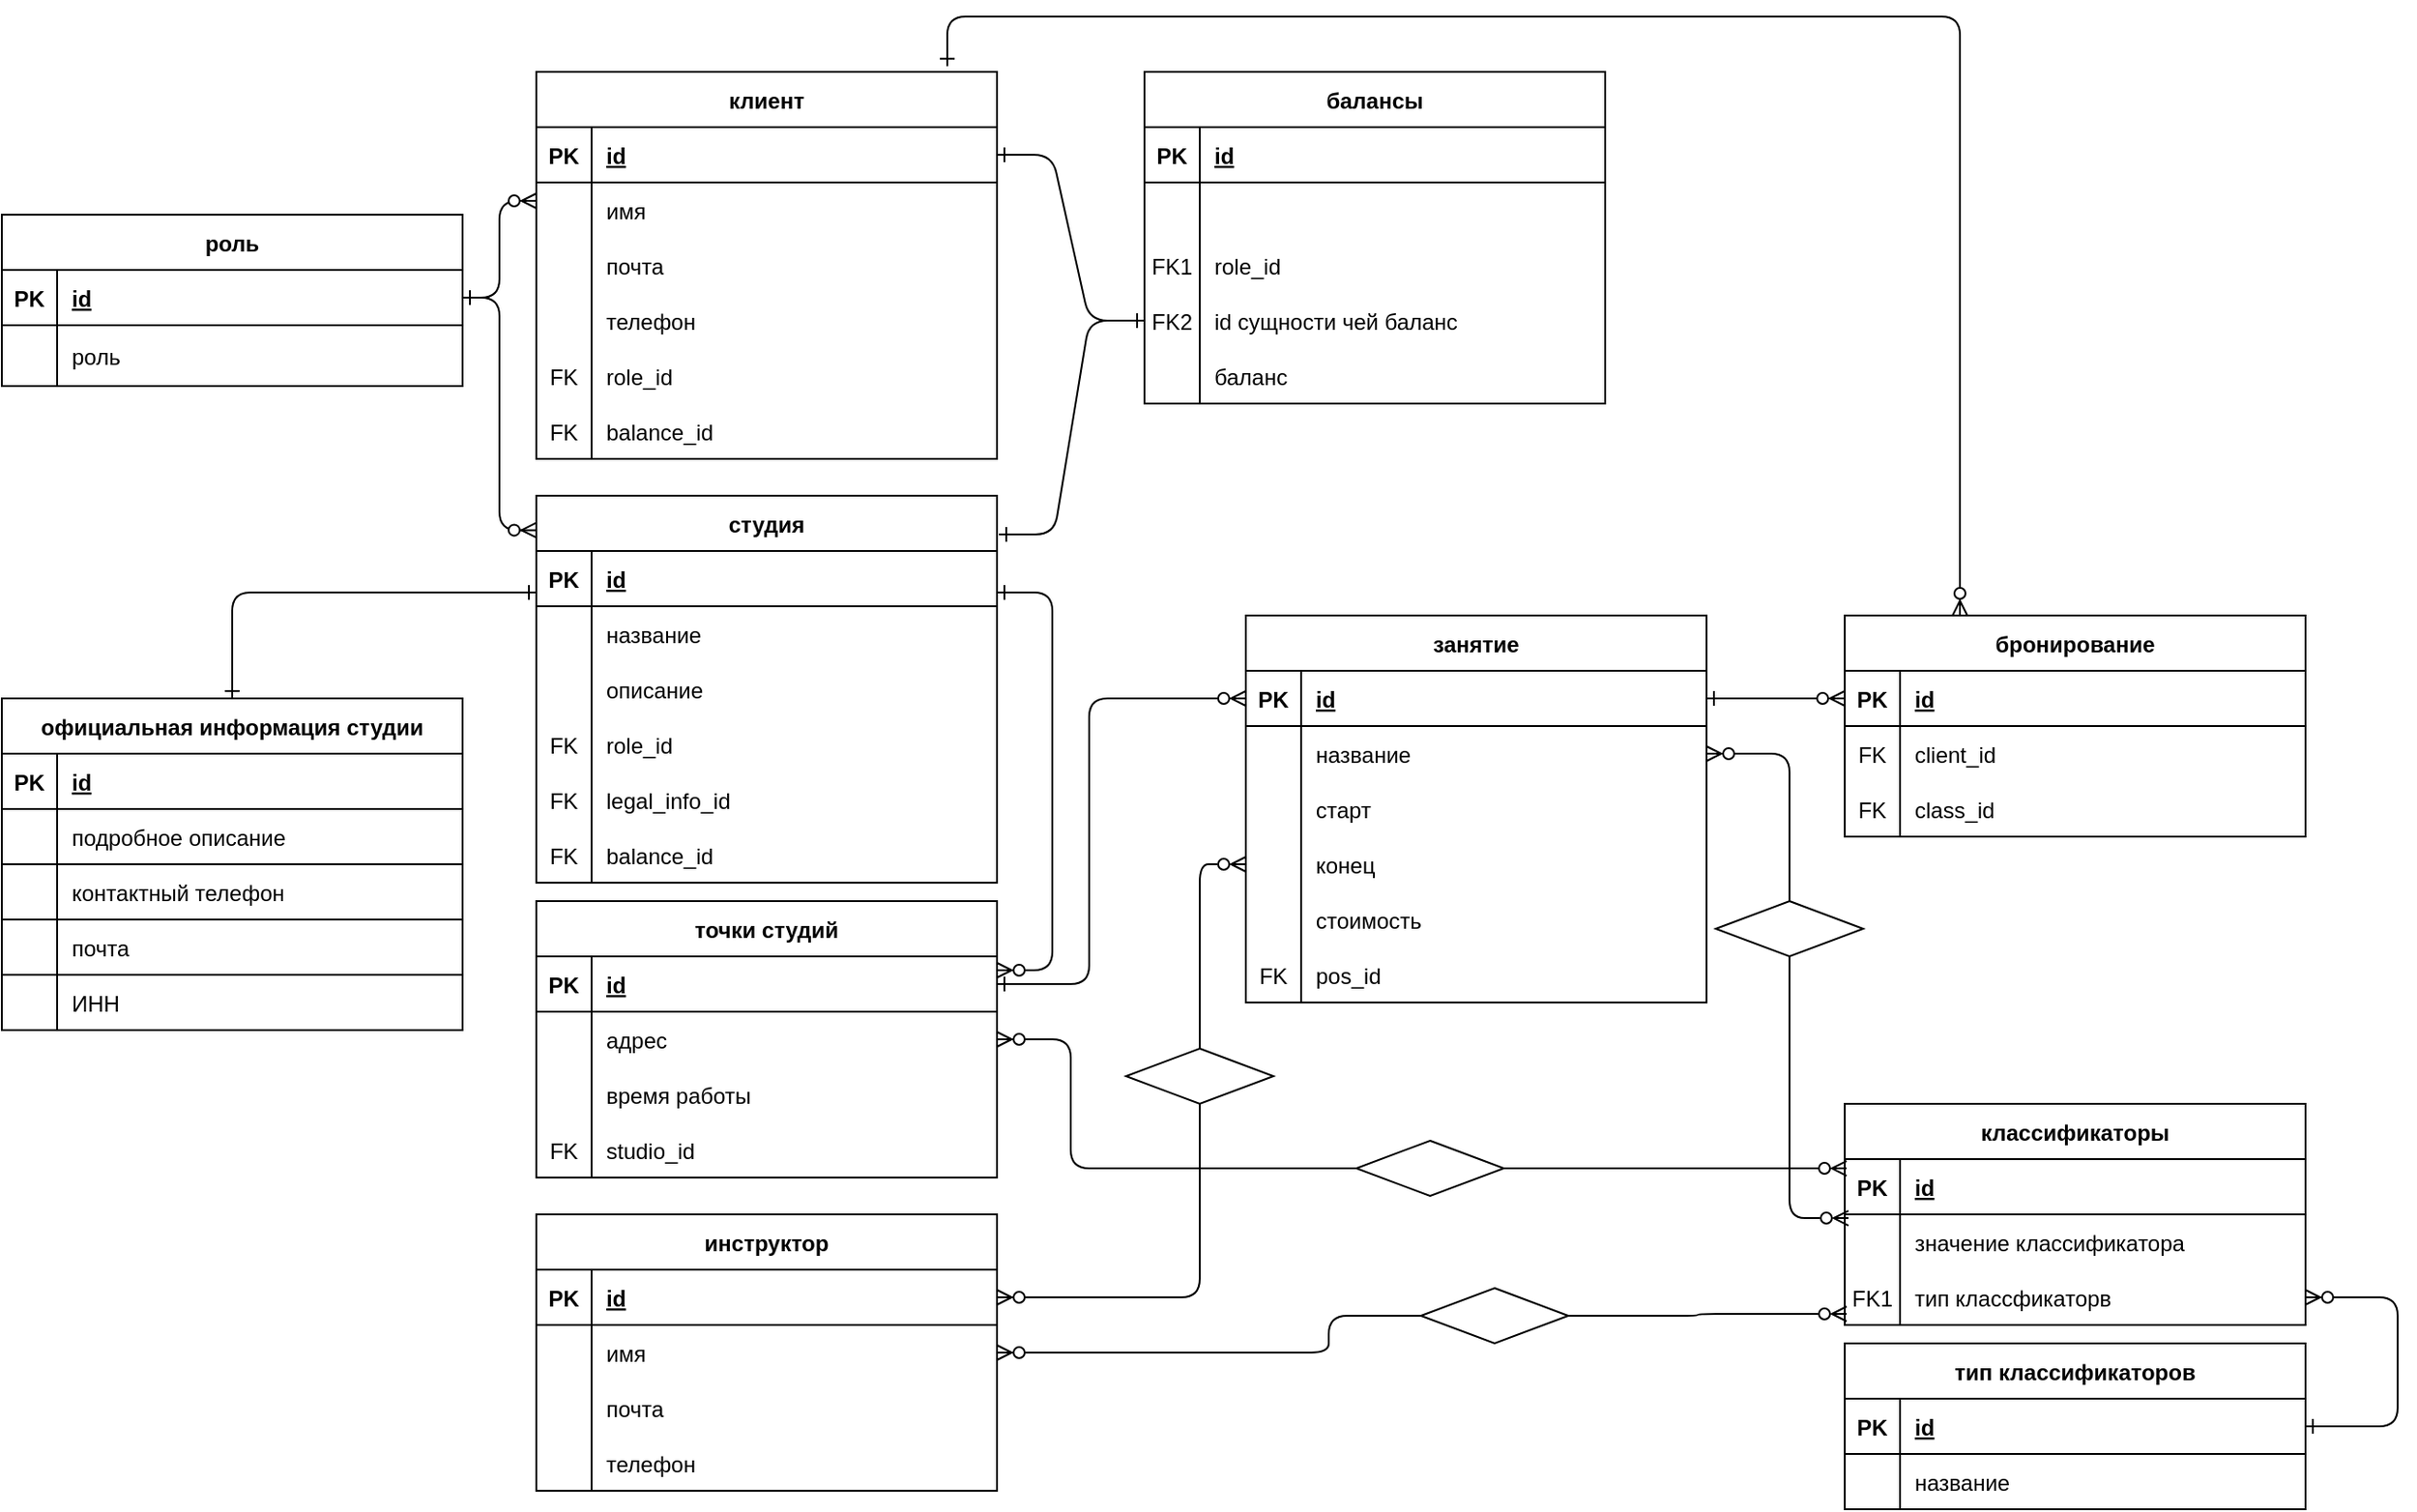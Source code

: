 <mxfile version="20.3.0" type="device"><diagram id="R2lEEEUBdFMjLlhIrx00" name="Page-1"><mxGraphModel dx="2512" dy="865" grid="1" gridSize="10" guides="1" tooltips="1" connect="1" arrows="1" fold="1" page="1" pageScale="1" pageWidth="850" pageHeight="1100" math="0" shadow="0" extFonts="Permanent Marker^https://fonts.googleapis.com/css?family=Permanent+Marker"><root><mxCell id="0"/><mxCell id="1" parent="0"/><mxCell id="C-vyLk0tnHw3VtMMgP7b-1" value="" style="edgeStyle=entityRelationEdgeStyle;endArrow=ERone;startArrow=ERone;endFill=0;startFill=0;entryX=0;entryY=0.5;entryDx=0;entryDy=0;" parent="1" source="C-vyLk0tnHw3VtMMgP7b-24" target="bas7QvL22PAE8kbhy8Pz-78" edge="1"><mxGeometry width="100" height="100" relative="1" as="geometry"><mxPoint x="340" y="720" as="sourcePoint"/><mxPoint x="440" y="620" as="targetPoint"/></mxGeometry></mxCell><mxCell id="C-vyLk0tnHw3VtMMgP7b-2" value="балансы" style="shape=table;startSize=30;container=1;collapsible=1;childLayout=tableLayout;fixedRows=1;rowLines=0;fontStyle=1;align=center;resizeLast=1;" parent="1" vertex="1"><mxGeometry x="400" y="70" width="250" height="180" as="geometry"/></mxCell><mxCell id="C-vyLk0tnHw3VtMMgP7b-3" value="" style="shape=partialRectangle;collapsible=0;dropTarget=0;pointerEvents=0;fillColor=none;points=[[0,0.5],[1,0.5]];portConstraint=eastwest;top=0;left=0;right=0;bottom=1;" parent="C-vyLk0tnHw3VtMMgP7b-2" vertex="1"><mxGeometry y="30" width="250" height="30" as="geometry"/></mxCell><mxCell id="C-vyLk0tnHw3VtMMgP7b-4" value="PK" style="shape=partialRectangle;overflow=hidden;connectable=0;fillColor=none;top=0;left=0;bottom=0;right=0;fontStyle=1;" parent="C-vyLk0tnHw3VtMMgP7b-3" vertex="1"><mxGeometry width="30" height="30" as="geometry"><mxRectangle width="30" height="30" as="alternateBounds"/></mxGeometry></mxCell><mxCell id="C-vyLk0tnHw3VtMMgP7b-5" value="id" style="shape=partialRectangle;overflow=hidden;connectable=0;fillColor=none;top=0;left=0;bottom=0;right=0;align=left;spacingLeft=6;fontStyle=5;" parent="C-vyLk0tnHw3VtMMgP7b-3" vertex="1"><mxGeometry x="30" width="220" height="30" as="geometry"><mxRectangle width="220" height="30" as="alternateBounds"/></mxGeometry></mxCell><mxCell id="C-vyLk0tnHw3VtMMgP7b-6" value="" style="shape=partialRectangle;collapsible=0;dropTarget=0;pointerEvents=0;fillColor=none;points=[[0,0.5],[1,0.5]];portConstraint=eastwest;top=0;left=0;right=0;bottom=0;" parent="C-vyLk0tnHw3VtMMgP7b-2" vertex="1"><mxGeometry y="60" width="250" height="30" as="geometry"/></mxCell><mxCell id="C-vyLk0tnHw3VtMMgP7b-7" value="" style="shape=partialRectangle;overflow=hidden;connectable=0;fillColor=none;top=0;left=0;bottom=0;right=0;" parent="C-vyLk0tnHw3VtMMgP7b-6" vertex="1"><mxGeometry width="30" height="30" as="geometry"><mxRectangle width="30" height="30" as="alternateBounds"/></mxGeometry></mxCell><mxCell id="C-vyLk0tnHw3VtMMgP7b-8" value="" style="shape=partialRectangle;overflow=hidden;connectable=0;fillColor=none;top=0;left=0;bottom=0;right=0;align=left;spacingLeft=6;" parent="C-vyLk0tnHw3VtMMgP7b-6" vertex="1"><mxGeometry x="30" width="220" height="30" as="geometry"><mxRectangle width="220" height="30" as="alternateBounds"/></mxGeometry></mxCell><mxCell id="sFjKpQEN-UUgOBZrWaLo-1" value="" style="shape=partialRectangle;collapsible=0;dropTarget=0;pointerEvents=0;fillColor=none;points=[[0,0.5],[1,0.5]];portConstraint=eastwest;top=0;left=0;right=0;bottom=0;" vertex="1" parent="C-vyLk0tnHw3VtMMgP7b-2"><mxGeometry y="90" width="250" height="30" as="geometry"/></mxCell><mxCell id="sFjKpQEN-UUgOBZrWaLo-2" value="FK1" style="shape=partialRectangle;overflow=hidden;connectable=0;fillColor=none;top=0;left=0;bottom=0;right=0;" vertex="1" parent="sFjKpQEN-UUgOBZrWaLo-1"><mxGeometry width="30" height="30" as="geometry"><mxRectangle width="30" height="30" as="alternateBounds"/></mxGeometry></mxCell><mxCell id="sFjKpQEN-UUgOBZrWaLo-3" value="role_id" style="shape=partialRectangle;overflow=hidden;connectable=0;fillColor=none;top=0;left=0;bottom=0;right=0;align=left;spacingLeft=6;" vertex="1" parent="sFjKpQEN-UUgOBZrWaLo-1"><mxGeometry x="30" width="220" height="30" as="geometry"><mxRectangle width="220" height="30" as="alternateBounds"/></mxGeometry></mxCell><mxCell id="bas7QvL22PAE8kbhy8Pz-78" value="" style="shape=partialRectangle;collapsible=0;dropTarget=0;pointerEvents=0;fillColor=none;points=[[0,0.5],[1,0.5]];portConstraint=eastwest;top=0;left=0;right=0;bottom=0;" parent="C-vyLk0tnHw3VtMMgP7b-2" vertex="1"><mxGeometry y="120" width="250" height="30" as="geometry"/></mxCell><mxCell id="bas7QvL22PAE8kbhy8Pz-79" value="FK2" style="shape=partialRectangle;overflow=hidden;connectable=0;fillColor=none;top=0;left=0;bottom=0;right=0;" parent="bas7QvL22PAE8kbhy8Pz-78" vertex="1"><mxGeometry width="30" height="30" as="geometry"><mxRectangle width="30" height="30" as="alternateBounds"/></mxGeometry></mxCell><mxCell id="bas7QvL22PAE8kbhy8Pz-80" value="id сущности чей баланс" style="shape=partialRectangle;overflow=hidden;connectable=0;fillColor=none;top=0;left=0;bottom=0;right=0;align=left;spacingLeft=6;" parent="bas7QvL22PAE8kbhy8Pz-78" vertex="1"><mxGeometry x="30" width="220" height="30" as="geometry"><mxRectangle width="220" height="30" as="alternateBounds"/></mxGeometry></mxCell><mxCell id="bas7QvL22PAE8kbhy8Pz-81" value="" style="shape=partialRectangle;collapsible=0;dropTarget=0;pointerEvents=0;fillColor=none;points=[[0,0.5],[1,0.5]];portConstraint=eastwest;top=0;left=0;right=0;bottom=0;" parent="C-vyLk0tnHw3VtMMgP7b-2" vertex="1"><mxGeometry y="150" width="250" height="30" as="geometry"/></mxCell><mxCell id="bas7QvL22PAE8kbhy8Pz-82" value="" style="shape=partialRectangle;overflow=hidden;connectable=0;fillColor=none;top=0;left=0;bottom=0;right=0;" parent="bas7QvL22PAE8kbhy8Pz-81" vertex="1"><mxGeometry width="30" height="30" as="geometry"><mxRectangle width="30" height="30" as="alternateBounds"/></mxGeometry></mxCell><mxCell id="bas7QvL22PAE8kbhy8Pz-83" value="баланс" style="shape=partialRectangle;overflow=hidden;connectable=0;fillColor=none;top=0;left=0;bottom=0;right=0;align=left;spacingLeft=6;" parent="bas7QvL22PAE8kbhy8Pz-81" vertex="1"><mxGeometry x="30" width="220" height="30" as="geometry"><mxRectangle width="220" height="30" as="alternateBounds"/></mxGeometry></mxCell><mxCell id="C-vyLk0tnHw3VtMMgP7b-23" value="клиент" style="shape=table;startSize=30;container=1;collapsible=1;childLayout=tableLayout;fixedRows=1;rowLines=0;fontStyle=1;align=center;resizeLast=1;" parent="1" vertex="1"><mxGeometry x="70" y="70" width="250" height="210" as="geometry"/></mxCell><mxCell id="C-vyLk0tnHw3VtMMgP7b-24" value="" style="shape=partialRectangle;collapsible=0;dropTarget=0;pointerEvents=0;fillColor=none;points=[[0,0.5],[1,0.5]];portConstraint=eastwest;top=0;left=0;right=0;bottom=1;" parent="C-vyLk0tnHw3VtMMgP7b-23" vertex="1"><mxGeometry y="30" width="250" height="30" as="geometry"/></mxCell><mxCell id="C-vyLk0tnHw3VtMMgP7b-25" value="PK" style="shape=partialRectangle;overflow=hidden;connectable=0;fillColor=none;top=0;left=0;bottom=0;right=0;fontStyle=1;" parent="C-vyLk0tnHw3VtMMgP7b-24" vertex="1"><mxGeometry width="30" height="30" as="geometry"><mxRectangle width="30" height="30" as="alternateBounds"/></mxGeometry></mxCell><mxCell id="C-vyLk0tnHw3VtMMgP7b-26" value="id" style="shape=partialRectangle;overflow=hidden;connectable=0;fillColor=none;top=0;left=0;bottom=0;right=0;align=left;spacingLeft=6;fontStyle=5;" parent="C-vyLk0tnHw3VtMMgP7b-24" vertex="1"><mxGeometry x="30" width="220" height="30" as="geometry"><mxRectangle width="220" height="30" as="alternateBounds"/></mxGeometry></mxCell><mxCell id="bas7QvL22PAE8kbhy8Pz-115" value="" style="shape=partialRectangle;collapsible=0;dropTarget=0;pointerEvents=0;fillColor=none;points=[[0,0.5],[1,0.5]];portConstraint=eastwest;top=0;left=0;right=0;bottom=0;" parent="C-vyLk0tnHw3VtMMgP7b-23" vertex="1"><mxGeometry y="60" width="250" height="30" as="geometry"/></mxCell><mxCell id="bas7QvL22PAE8kbhy8Pz-116" value="" style="shape=partialRectangle;overflow=hidden;connectable=0;fillColor=none;top=0;left=0;bottom=0;right=0;fontStyle=0;" parent="bas7QvL22PAE8kbhy8Pz-115" vertex="1"><mxGeometry width="30" height="30" as="geometry"><mxRectangle width="30" height="30" as="alternateBounds"/></mxGeometry></mxCell><mxCell id="bas7QvL22PAE8kbhy8Pz-117" value="имя" style="shape=partialRectangle;overflow=hidden;connectable=0;fillColor=none;top=0;left=0;bottom=0;right=0;align=left;spacingLeft=6;fontStyle=0;" parent="bas7QvL22PAE8kbhy8Pz-115" vertex="1"><mxGeometry x="30" width="220" height="30" as="geometry"><mxRectangle width="220" height="30" as="alternateBounds"/></mxGeometry></mxCell><mxCell id="U4oRGhQ7gzdi7E0ZhxiH-25" value="" style="shape=partialRectangle;collapsible=0;dropTarget=0;pointerEvents=0;fillColor=none;points=[[0,0.5],[1,0.5]];portConstraint=eastwest;top=0;left=0;right=0;bottom=0;" parent="C-vyLk0tnHw3VtMMgP7b-23" vertex="1"><mxGeometry y="90" width="250" height="30" as="geometry"/></mxCell><mxCell id="U4oRGhQ7gzdi7E0ZhxiH-26" value="" style="shape=partialRectangle;overflow=hidden;connectable=0;fillColor=none;top=0;left=0;bottom=0;right=0;fontStyle=0;" parent="U4oRGhQ7gzdi7E0ZhxiH-25" vertex="1"><mxGeometry width="30" height="30" as="geometry"><mxRectangle width="30" height="30" as="alternateBounds"/></mxGeometry></mxCell><mxCell id="U4oRGhQ7gzdi7E0ZhxiH-27" value="почта" style="shape=partialRectangle;overflow=hidden;connectable=0;fillColor=none;top=0;left=0;bottom=0;right=0;align=left;spacingLeft=6;fontStyle=0;" parent="U4oRGhQ7gzdi7E0ZhxiH-25" vertex="1"><mxGeometry x="30" width="220" height="30" as="geometry"><mxRectangle width="220" height="30" as="alternateBounds"/></mxGeometry></mxCell><mxCell id="U4oRGhQ7gzdi7E0ZhxiH-28" value="" style="shape=partialRectangle;collapsible=0;dropTarget=0;pointerEvents=0;fillColor=none;points=[[0,0.5],[1,0.5]];portConstraint=eastwest;top=0;left=0;right=0;bottom=0;" parent="C-vyLk0tnHw3VtMMgP7b-23" vertex="1"><mxGeometry y="120" width="250" height="30" as="geometry"/></mxCell><mxCell id="U4oRGhQ7gzdi7E0ZhxiH-29" value="" style="shape=partialRectangle;overflow=hidden;connectable=0;fillColor=none;top=0;left=0;bottom=0;right=0;fontStyle=0;" parent="U4oRGhQ7gzdi7E0ZhxiH-28" vertex="1"><mxGeometry width="30" height="30" as="geometry"><mxRectangle width="30" height="30" as="alternateBounds"/></mxGeometry></mxCell><mxCell id="U4oRGhQ7gzdi7E0ZhxiH-30" value="телефон" style="shape=partialRectangle;overflow=hidden;connectable=0;fillColor=none;top=0;left=0;bottom=0;right=0;align=left;spacingLeft=6;fontStyle=0;" parent="U4oRGhQ7gzdi7E0ZhxiH-28" vertex="1"><mxGeometry x="30" width="220" height="30" as="geometry"><mxRectangle width="220" height="30" as="alternateBounds"/></mxGeometry></mxCell><mxCell id="U4oRGhQ7gzdi7E0ZhxiH-31" value="" style="shape=partialRectangle;collapsible=0;dropTarget=0;pointerEvents=0;fillColor=none;points=[[0,0.5],[1,0.5]];portConstraint=eastwest;top=0;left=0;right=0;bottom=0;" parent="C-vyLk0tnHw3VtMMgP7b-23" vertex="1"><mxGeometry y="150" width="250" height="30" as="geometry"/></mxCell><mxCell id="U4oRGhQ7gzdi7E0ZhxiH-32" value="FK" style="shape=partialRectangle;overflow=hidden;connectable=0;fillColor=none;top=0;left=0;bottom=0;right=0;fontStyle=0;" parent="U4oRGhQ7gzdi7E0ZhxiH-31" vertex="1"><mxGeometry width="30" height="30" as="geometry"><mxRectangle width="30" height="30" as="alternateBounds"/></mxGeometry></mxCell><mxCell id="U4oRGhQ7gzdi7E0ZhxiH-33" value="role_id" style="shape=partialRectangle;overflow=hidden;connectable=0;fillColor=none;top=0;left=0;bottom=0;right=0;align=left;spacingLeft=6;fontStyle=0;" parent="U4oRGhQ7gzdi7E0ZhxiH-31" vertex="1"><mxGeometry x="30" width="220" height="30" as="geometry"><mxRectangle width="220" height="30" as="alternateBounds"/></mxGeometry></mxCell><mxCell id="U4oRGhQ7gzdi7E0ZhxiH-34" value="" style="shape=partialRectangle;collapsible=0;dropTarget=0;pointerEvents=0;fillColor=none;points=[[0,0.5],[1,0.5]];portConstraint=eastwest;top=0;left=0;right=0;bottom=0;" parent="C-vyLk0tnHw3VtMMgP7b-23" vertex="1"><mxGeometry y="180" width="250" height="30" as="geometry"/></mxCell><mxCell id="U4oRGhQ7gzdi7E0ZhxiH-35" value="FK" style="shape=partialRectangle;overflow=hidden;connectable=0;fillColor=none;top=0;left=0;bottom=0;right=0;fontStyle=0;" parent="U4oRGhQ7gzdi7E0ZhxiH-34" vertex="1"><mxGeometry width="30" height="30" as="geometry"><mxRectangle width="30" height="30" as="alternateBounds"/></mxGeometry></mxCell><mxCell id="U4oRGhQ7gzdi7E0ZhxiH-36" value="balance_id" style="shape=partialRectangle;overflow=hidden;connectable=0;fillColor=none;top=0;left=0;bottom=0;right=0;align=left;spacingLeft=6;fontStyle=0;" parent="U4oRGhQ7gzdi7E0ZhxiH-34" vertex="1"><mxGeometry x="30" width="220" height="30" as="geometry"><mxRectangle width="220" height="30" as="alternateBounds"/></mxGeometry></mxCell><mxCell id="bas7QvL22PAE8kbhy8Pz-91" value="студия" style="shape=table;startSize=30;container=1;collapsible=1;childLayout=tableLayout;fixedRows=1;rowLines=0;fontStyle=1;align=center;resizeLast=1;" parent="1" vertex="1"><mxGeometry x="70" y="300" width="250" height="210" as="geometry"/></mxCell><mxCell id="bas7QvL22PAE8kbhy8Pz-92" value="" style="shape=partialRectangle;collapsible=0;dropTarget=0;pointerEvents=0;fillColor=none;points=[[0,0.5],[1,0.5]];portConstraint=eastwest;top=0;left=0;right=0;bottom=1;" parent="bas7QvL22PAE8kbhy8Pz-91" vertex="1"><mxGeometry y="30" width="250" height="30" as="geometry"/></mxCell><mxCell id="bas7QvL22PAE8kbhy8Pz-93" value="PK" style="shape=partialRectangle;overflow=hidden;connectable=0;fillColor=none;top=0;left=0;bottom=0;right=0;fontStyle=1;" parent="bas7QvL22PAE8kbhy8Pz-92" vertex="1"><mxGeometry width="30" height="30" as="geometry"><mxRectangle width="30" height="30" as="alternateBounds"/></mxGeometry></mxCell><mxCell id="bas7QvL22PAE8kbhy8Pz-94" value="id" style="shape=partialRectangle;overflow=hidden;connectable=0;fillColor=none;top=0;left=0;bottom=0;right=0;align=left;spacingLeft=6;fontStyle=5;" parent="bas7QvL22PAE8kbhy8Pz-92" vertex="1"><mxGeometry x="30" width="220" height="30" as="geometry"><mxRectangle width="220" height="30" as="alternateBounds"/></mxGeometry></mxCell><mxCell id="U4oRGhQ7gzdi7E0ZhxiH-44" value="" style="shape=partialRectangle;collapsible=0;dropTarget=0;pointerEvents=0;fillColor=none;points=[[0,0.5],[1,0.5]];portConstraint=eastwest;top=0;left=0;right=0;bottom=0;fontStyle=5" parent="bas7QvL22PAE8kbhy8Pz-91" vertex="1"><mxGeometry y="60" width="250" height="30" as="geometry"/></mxCell><mxCell id="U4oRGhQ7gzdi7E0ZhxiH-45" value="" style="shape=partialRectangle;overflow=hidden;connectable=0;fillColor=none;top=0;left=0;bottom=0;right=0;fontStyle=1;" parent="U4oRGhQ7gzdi7E0ZhxiH-44" vertex="1"><mxGeometry width="30" height="30" as="geometry"><mxRectangle width="30" height="30" as="alternateBounds"/></mxGeometry></mxCell><mxCell id="U4oRGhQ7gzdi7E0ZhxiH-46" value="название" style="shape=partialRectangle;overflow=hidden;connectable=0;fillColor=none;top=0;left=0;bottom=0;right=0;align=left;spacingLeft=6;fontStyle=0;" parent="U4oRGhQ7gzdi7E0ZhxiH-44" vertex="1"><mxGeometry x="30" width="220" height="30" as="geometry"><mxRectangle width="220" height="30" as="alternateBounds"/></mxGeometry></mxCell><mxCell id="U4oRGhQ7gzdi7E0ZhxiH-105" value="" style="shape=partialRectangle;collapsible=0;dropTarget=0;pointerEvents=0;fillColor=none;points=[[0,0.5],[1,0.5]];portConstraint=eastwest;top=0;left=0;right=0;bottom=0;fontStyle=5" parent="bas7QvL22PAE8kbhy8Pz-91" vertex="1"><mxGeometry y="90" width="250" height="30" as="geometry"/></mxCell><mxCell id="U4oRGhQ7gzdi7E0ZhxiH-106" value="" style="shape=partialRectangle;overflow=hidden;connectable=0;fillColor=none;top=0;left=0;bottom=0;right=0;fontStyle=1;" parent="U4oRGhQ7gzdi7E0ZhxiH-105" vertex="1"><mxGeometry width="30" height="30" as="geometry"><mxRectangle width="30" height="30" as="alternateBounds"/></mxGeometry></mxCell><mxCell id="U4oRGhQ7gzdi7E0ZhxiH-107" value="описание" style="shape=partialRectangle;overflow=hidden;connectable=0;fillColor=none;top=0;left=0;bottom=0;right=0;align=left;spacingLeft=6;fontStyle=0;" parent="U4oRGhQ7gzdi7E0ZhxiH-105" vertex="1"><mxGeometry x="30" width="220" height="30" as="geometry"><mxRectangle width="220" height="30" as="alternateBounds"/></mxGeometry></mxCell><mxCell id="U4oRGhQ7gzdi7E0ZhxiH-47" value="" style="shape=partialRectangle;collapsible=0;dropTarget=0;pointerEvents=0;fillColor=none;points=[[0,0.5],[1,0.5]];portConstraint=eastwest;top=0;left=0;right=0;bottom=0;fontStyle=5" parent="bas7QvL22PAE8kbhy8Pz-91" vertex="1"><mxGeometry y="120" width="250" height="30" as="geometry"/></mxCell><mxCell id="U4oRGhQ7gzdi7E0ZhxiH-48" value="FK" style="shape=partialRectangle;overflow=hidden;connectable=0;fillColor=none;top=0;left=0;bottom=0;right=0;fontStyle=0;" parent="U4oRGhQ7gzdi7E0ZhxiH-47" vertex="1"><mxGeometry width="30" height="30" as="geometry"><mxRectangle width="30" height="30" as="alternateBounds"/></mxGeometry></mxCell><mxCell id="U4oRGhQ7gzdi7E0ZhxiH-49" value="role_id" style="shape=partialRectangle;overflow=hidden;connectable=0;fillColor=none;top=0;left=0;bottom=0;right=0;align=left;spacingLeft=6;fontStyle=0;" parent="U4oRGhQ7gzdi7E0ZhxiH-47" vertex="1"><mxGeometry x="30" width="220" height="30" as="geometry"><mxRectangle width="220" height="30" as="alternateBounds"/></mxGeometry></mxCell><mxCell id="U4oRGhQ7gzdi7E0ZhxiH-50" value="" style="shape=partialRectangle;collapsible=0;dropTarget=0;pointerEvents=0;fillColor=none;points=[[0,0.5],[1,0.5]];portConstraint=eastwest;top=0;left=0;right=0;bottom=0;fontStyle=5" parent="bas7QvL22PAE8kbhy8Pz-91" vertex="1"><mxGeometry y="150" width="250" height="30" as="geometry"/></mxCell><mxCell id="U4oRGhQ7gzdi7E0ZhxiH-51" value="FK" style="shape=partialRectangle;overflow=hidden;connectable=0;fillColor=none;top=0;left=0;bottom=0;right=0;fontStyle=0;" parent="U4oRGhQ7gzdi7E0ZhxiH-50" vertex="1"><mxGeometry width="30" height="30" as="geometry"><mxRectangle width="30" height="30" as="alternateBounds"/></mxGeometry></mxCell><mxCell id="U4oRGhQ7gzdi7E0ZhxiH-52" value="legal_info_id" style="shape=partialRectangle;overflow=hidden;connectable=0;fillColor=none;top=0;left=0;bottom=0;right=0;align=left;spacingLeft=6;fontStyle=0;" parent="U4oRGhQ7gzdi7E0ZhxiH-50" vertex="1"><mxGeometry x="30" width="220" height="30" as="geometry"><mxRectangle width="220" height="30" as="alternateBounds"/></mxGeometry></mxCell><mxCell id="U4oRGhQ7gzdi7E0ZhxiH-53" value="" style="shape=partialRectangle;collapsible=0;dropTarget=0;pointerEvents=0;fillColor=none;points=[[0,0.5],[1,0.5]];portConstraint=eastwest;top=0;left=0;right=0;bottom=0;fontStyle=5" parent="bas7QvL22PAE8kbhy8Pz-91" vertex="1"><mxGeometry y="180" width="250" height="30" as="geometry"/></mxCell><mxCell id="U4oRGhQ7gzdi7E0ZhxiH-54" value="FK" style="shape=partialRectangle;overflow=hidden;connectable=0;fillColor=none;top=0;left=0;bottom=0;right=0;fontStyle=0;" parent="U4oRGhQ7gzdi7E0ZhxiH-53" vertex="1"><mxGeometry width="30" height="30" as="geometry"><mxRectangle width="30" height="30" as="alternateBounds"/></mxGeometry></mxCell><mxCell id="U4oRGhQ7gzdi7E0ZhxiH-55" value="balance_id" style="shape=partialRectangle;overflow=hidden;connectable=0;fillColor=none;top=0;left=0;bottom=0;right=0;align=left;spacingLeft=6;fontStyle=0;" parent="U4oRGhQ7gzdi7E0ZhxiH-53" vertex="1"><mxGeometry x="30" width="220" height="30" as="geometry"><mxRectangle width="220" height="30" as="alternateBounds"/></mxGeometry></mxCell><mxCell id="bas7QvL22PAE8kbhy8Pz-96" value="" style="edgeStyle=entityRelationEdgeStyle;endArrow=ERone;startArrow=ERone;endFill=0;startFill=0;exitX=1.004;exitY=0.1;exitDx=0;exitDy=0;entryX=0;entryY=0.5;entryDx=0;entryDy=0;exitPerimeter=0;" parent="1" source="bas7QvL22PAE8kbhy8Pz-91" target="bas7QvL22PAE8kbhy8Pz-78" edge="1"><mxGeometry width="100" height="100" relative="1" as="geometry"><mxPoint x="330" y="125" as="sourcePoint"/><mxPoint x="410" y="155" as="targetPoint"/></mxGeometry></mxCell><mxCell id="bas7QvL22PAE8kbhy8Pz-97" value="официальная информация студии" style="shape=table;startSize=30;container=1;collapsible=1;childLayout=tableLayout;fixedRows=1;rowLines=0;fontStyle=1;align=center;resizeLast=1;" parent="1" vertex="1"><mxGeometry x="-220" y="410" width="250" height="180" as="geometry"/></mxCell><mxCell id="bas7QvL22PAE8kbhy8Pz-98" value="" style="shape=partialRectangle;collapsible=0;dropTarget=0;pointerEvents=0;fillColor=none;points=[[0,0.5],[1,0.5]];portConstraint=eastwest;top=0;left=0;right=0;bottom=1;" parent="bas7QvL22PAE8kbhy8Pz-97" vertex="1"><mxGeometry y="30" width="250" height="30" as="geometry"/></mxCell><mxCell id="bas7QvL22PAE8kbhy8Pz-99" value="PK" style="shape=partialRectangle;overflow=hidden;connectable=0;fillColor=none;top=0;left=0;bottom=0;right=0;fontStyle=1;" parent="bas7QvL22PAE8kbhy8Pz-98" vertex="1"><mxGeometry width="30" height="30" as="geometry"><mxRectangle width="30" height="30" as="alternateBounds"/></mxGeometry></mxCell><mxCell id="bas7QvL22PAE8kbhy8Pz-100" value="id" style="shape=partialRectangle;overflow=hidden;connectable=0;fillColor=none;top=0;left=0;bottom=0;right=0;align=left;spacingLeft=6;fontStyle=5;" parent="bas7QvL22PAE8kbhy8Pz-98" vertex="1"><mxGeometry x="30" width="220" height="30" as="geometry"><mxRectangle width="220" height="30" as="alternateBounds"/></mxGeometry></mxCell><mxCell id="U4oRGhQ7gzdi7E0ZhxiH-56" value="" style="shape=partialRectangle;collapsible=0;dropTarget=0;pointerEvents=0;fillColor=none;points=[[0,0.5],[1,0.5]];portConstraint=eastwest;top=0;left=0;right=0;bottom=1;" parent="bas7QvL22PAE8kbhy8Pz-97" vertex="1"><mxGeometry y="60" width="250" height="30" as="geometry"/></mxCell><mxCell id="U4oRGhQ7gzdi7E0ZhxiH-57" value="" style="shape=partialRectangle;overflow=hidden;connectable=0;fillColor=none;top=0;left=0;bottom=0;right=0;fontStyle=0;" parent="U4oRGhQ7gzdi7E0ZhxiH-56" vertex="1"><mxGeometry width="30" height="30" as="geometry"><mxRectangle width="30" height="30" as="alternateBounds"/></mxGeometry></mxCell><mxCell id="U4oRGhQ7gzdi7E0ZhxiH-58" value="подробное описание" style="shape=partialRectangle;overflow=hidden;connectable=0;fillColor=none;top=0;left=0;bottom=0;right=0;align=left;spacingLeft=6;fontStyle=0;" parent="U4oRGhQ7gzdi7E0ZhxiH-56" vertex="1"><mxGeometry x="30" width="220" height="30" as="geometry"><mxRectangle width="220" height="30" as="alternateBounds"/></mxGeometry></mxCell><mxCell id="U4oRGhQ7gzdi7E0ZhxiH-59" value="" style="shape=partialRectangle;collapsible=0;dropTarget=0;pointerEvents=0;fillColor=none;points=[[0,0.5],[1,0.5]];portConstraint=eastwest;top=0;left=0;right=0;bottom=1;" parent="bas7QvL22PAE8kbhy8Pz-97" vertex="1"><mxGeometry y="90" width="250" height="30" as="geometry"/></mxCell><mxCell id="U4oRGhQ7gzdi7E0ZhxiH-60" value="" style="shape=partialRectangle;overflow=hidden;connectable=0;fillColor=none;top=0;left=0;bottom=0;right=0;fontStyle=0;" parent="U4oRGhQ7gzdi7E0ZhxiH-59" vertex="1"><mxGeometry width="30" height="30" as="geometry"><mxRectangle width="30" height="30" as="alternateBounds"/></mxGeometry></mxCell><mxCell id="U4oRGhQ7gzdi7E0ZhxiH-61" value="контактный телефон" style="shape=partialRectangle;overflow=hidden;connectable=0;fillColor=none;top=0;left=0;bottom=0;right=0;align=left;spacingLeft=6;fontStyle=0;" parent="U4oRGhQ7gzdi7E0ZhxiH-59" vertex="1"><mxGeometry x="30" width="220" height="30" as="geometry"><mxRectangle width="220" height="30" as="alternateBounds"/></mxGeometry></mxCell><mxCell id="U4oRGhQ7gzdi7E0ZhxiH-102" value="" style="shape=partialRectangle;collapsible=0;dropTarget=0;pointerEvents=0;fillColor=none;points=[[0,0.5],[1,0.5]];portConstraint=eastwest;top=0;left=0;right=0;bottom=1;" parent="bas7QvL22PAE8kbhy8Pz-97" vertex="1"><mxGeometry y="120" width="250" height="30" as="geometry"/></mxCell><mxCell id="U4oRGhQ7gzdi7E0ZhxiH-103" value="" style="shape=partialRectangle;overflow=hidden;connectable=0;fillColor=none;top=0;left=0;bottom=0;right=0;fontStyle=0;" parent="U4oRGhQ7gzdi7E0ZhxiH-102" vertex="1"><mxGeometry width="30" height="30" as="geometry"><mxRectangle width="30" height="30" as="alternateBounds"/></mxGeometry></mxCell><mxCell id="U4oRGhQ7gzdi7E0ZhxiH-104" value="почта" style="shape=partialRectangle;overflow=hidden;connectable=0;fillColor=none;top=0;left=0;bottom=0;right=0;align=left;spacingLeft=6;fontStyle=0;" parent="U4oRGhQ7gzdi7E0ZhxiH-102" vertex="1"><mxGeometry x="30" width="220" height="30" as="geometry"><mxRectangle width="220" height="30" as="alternateBounds"/></mxGeometry></mxCell><mxCell id="U4oRGhQ7gzdi7E0ZhxiH-108" value="" style="shape=partialRectangle;collapsible=0;dropTarget=0;pointerEvents=0;fillColor=none;points=[[0,0.5],[1,0.5]];portConstraint=eastwest;top=0;left=0;right=0;bottom=1;" parent="bas7QvL22PAE8kbhy8Pz-97" vertex="1"><mxGeometry y="150" width="250" height="30" as="geometry"/></mxCell><mxCell id="U4oRGhQ7gzdi7E0ZhxiH-109" value="" style="shape=partialRectangle;overflow=hidden;connectable=0;fillColor=none;top=0;left=0;bottom=0;right=0;fontStyle=0;" parent="U4oRGhQ7gzdi7E0ZhxiH-108" vertex="1"><mxGeometry width="30" height="30" as="geometry"><mxRectangle width="30" height="30" as="alternateBounds"/></mxGeometry></mxCell><mxCell id="U4oRGhQ7gzdi7E0ZhxiH-110" value="ИНН" style="shape=partialRectangle;overflow=hidden;connectable=0;fillColor=none;top=0;left=0;bottom=0;right=0;align=left;spacingLeft=6;fontStyle=0;" parent="U4oRGhQ7gzdi7E0ZhxiH-108" vertex="1"><mxGeometry x="30" width="220" height="30" as="geometry"><mxRectangle width="220" height="30" as="alternateBounds"/></mxGeometry></mxCell><mxCell id="bas7QvL22PAE8kbhy8Pz-101" value="" style="edgeStyle=elbowEdgeStyle;endArrow=ERone;startArrow=ERone;endFill=0;startFill=0;entryX=0.5;entryY=0;entryDx=0;entryDy=0;exitX=0;exitY=0.25;exitDx=0;exitDy=0;" parent="1" source="bas7QvL22PAE8kbhy8Pz-91" target="bas7QvL22PAE8kbhy8Pz-97" edge="1"><mxGeometry width="100" height="100" relative="1" as="geometry"><mxPoint x="70" y="320" as="sourcePoint"/><mxPoint x="410" y="185" as="targetPoint"/><Array as="points"><mxPoint x="-95" y="340"/></Array></mxGeometry></mxCell><mxCell id="bas7QvL22PAE8kbhy8Pz-121" value="точки студий" style="shape=table;startSize=30;container=1;collapsible=1;childLayout=tableLayout;fixedRows=1;rowLines=0;fontStyle=1;align=center;resizeLast=1;" parent="1" vertex="1"><mxGeometry x="70" y="520" width="250" height="150" as="geometry"/></mxCell><mxCell id="bas7QvL22PAE8kbhy8Pz-122" value="" style="shape=partialRectangle;collapsible=0;dropTarget=0;pointerEvents=0;fillColor=none;points=[[0,0.5],[1,0.5]];portConstraint=eastwest;top=0;left=0;right=0;bottom=1;" parent="bas7QvL22PAE8kbhy8Pz-121" vertex="1"><mxGeometry y="30" width="250" height="30" as="geometry"/></mxCell><mxCell id="bas7QvL22PAE8kbhy8Pz-123" value="PK" style="shape=partialRectangle;overflow=hidden;connectable=0;fillColor=none;top=0;left=0;bottom=0;right=0;fontStyle=1;" parent="bas7QvL22PAE8kbhy8Pz-122" vertex="1"><mxGeometry width="30" height="30" as="geometry"><mxRectangle width="30" height="30" as="alternateBounds"/></mxGeometry></mxCell><mxCell id="bas7QvL22PAE8kbhy8Pz-124" value="id" style="shape=partialRectangle;overflow=hidden;connectable=0;fillColor=none;top=0;left=0;bottom=0;right=0;align=left;spacingLeft=6;fontStyle=5;" parent="bas7QvL22PAE8kbhy8Pz-122" vertex="1"><mxGeometry x="30" width="220" height="30" as="geometry"><mxRectangle width="220" height="30" as="alternateBounds"/></mxGeometry></mxCell><mxCell id="bas7QvL22PAE8kbhy8Pz-128" value="" style="shape=partialRectangle;collapsible=0;dropTarget=0;pointerEvents=0;fillColor=none;points=[[0,0.5],[1,0.5]];portConstraint=eastwest;top=0;left=0;right=0;bottom=0;" parent="bas7QvL22PAE8kbhy8Pz-121" vertex="1"><mxGeometry y="60" width="250" height="30" as="geometry"/></mxCell><mxCell id="bas7QvL22PAE8kbhy8Pz-129" value="" style="shape=partialRectangle;overflow=hidden;connectable=0;fillColor=none;top=0;left=0;bottom=0;right=0;fontStyle=0;" parent="bas7QvL22PAE8kbhy8Pz-128" vertex="1"><mxGeometry width="30" height="30" as="geometry"><mxRectangle width="30" height="30" as="alternateBounds"/></mxGeometry></mxCell><mxCell id="bas7QvL22PAE8kbhy8Pz-130" value="адрес" style="shape=partialRectangle;overflow=hidden;connectable=0;fillColor=none;top=0;left=0;bottom=0;right=0;align=left;spacingLeft=6;fontStyle=0;" parent="bas7QvL22PAE8kbhy8Pz-128" vertex="1"><mxGeometry x="30" width="220" height="30" as="geometry"><mxRectangle width="220" height="30" as="alternateBounds"/></mxGeometry></mxCell><mxCell id="U4oRGhQ7gzdi7E0ZhxiH-62" value="" style="shape=partialRectangle;collapsible=0;dropTarget=0;pointerEvents=0;fillColor=none;points=[[0,0.5],[1,0.5]];portConstraint=eastwest;top=0;left=0;right=0;bottom=0;" parent="bas7QvL22PAE8kbhy8Pz-121" vertex="1"><mxGeometry y="90" width="250" height="30" as="geometry"/></mxCell><mxCell id="U4oRGhQ7gzdi7E0ZhxiH-63" value="" style="shape=partialRectangle;overflow=hidden;connectable=0;fillColor=none;top=0;left=0;bottom=0;right=0;fontStyle=0;" parent="U4oRGhQ7gzdi7E0ZhxiH-62" vertex="1"><mxGeometry width="30" height="30" as="geometry"><mxRectangle width="30" height="30" as="alternateBounds"/></mxGeometry></mxCell><mxCell id="U4oRGhQ7gzdi7E0ZhxiH-64" value="время работы" style="shape=partialRectangle;overflow=hidden;connectable=0;fillColor=none;top=0;left=0;bottom=0;right=0;align=left;spacingLeft=6;fontStyle=0;" parent="U4oRGhQ7gzdi7E0ZhxiH-62" vertex="1"><mxGeometry x="30" width="220" height="30" as="geometry"><mxRectangle width="220" height="30" as="alternateBounds"/></mxGeometry></mxCell><mxCell id="bas7QvL22PAE8kbhy8Pz-125" value="" style="shape=partialRectangle;collapsible=0;dropTarget=0;pointerEvents=0;fillColor=none;points=[[0,0.5],[1,0.5]];portConstraint=eastwest;top=0;left=0;right=0;bottom=0;" parent="bas7QvL22PAE8kbhy8Pz-121" vertex="1"><mxGeometry y="120" width="250" height="30" as="geometry"/></mxCell><mxCell id="bas7QvL22PAE8kbhy8Pz-126" value="FK" style="shape=partialRectangle;overflow=hidden;connectable=0;fillColor=none;top=0;left=0;bottom=0;right=0;fontStyle=0;" parent="bas7QvL22PAE8kbhy8Pz-125" vertex="1"><mxGeometry width="30" height="30" as="geometry"><mxRectangle width="30" height="30" as="alternateBounds"/></mxGeometry></mxCell><mxCell id="bas7QvL22PAE8kbhy8Pz-127" value="studio_id" style="shape=partialRectangle;overflow=hidden;connectable=0;fillColor=none;top=0;left=0;bottom=0;right=0;align=left;spacingLeft=6;fontStyle=0;" parent="bas7QvL22PAE8kbhy8Pz-125" vertex="1"><mxGeometry x="30" width="220" height="30" as="geometry"><mxRectangle width="220" height="30" as="alternateBounds"/></mxGeometry></mxCell><mxCell id="bas7QvL22PAE8kbhy8Pz-131" value="" style="edgeStyle=elbowEdgeStyle;endArrow=ERzeroToMany;startArrow=ERone;endFill=1;startFill=0;entryX=1;entryY=0.25;entryDx=0;entryDy=0;exitX=1;exitY=0.25;exitDx=0;exitDy=0;jumpSize=6;shadow=0;strokeWidth=1;rounded=1;strokeColor=default;" parent="1" source="bas7QvL22PAE8kbhy8Pz-91" target="bas7QvL22PAE8kbhy8Pz-121" edge="1"><mxGeometry width="100" height="100" relative="1" as="geometry"><mxPoint x="660" y="295" as="sourcePoint"/><mxPoint x="660" y="155" as="targetPoint"/><Array as="points"><mxPoint x="350" y="450"/><mxPoint x="370" y="360"/></Array></mxGeometry></mxCell><mxCell id="bas7QvL22PAE8kbhy8Pz-132" value="занятие" style="shape=table;startSize=30;container=1;collapsible=1;childLayout=tableLayout;fixedRows=1;rowLines=0;fontStyle=1;align=center;resizeLast=1;" parent="1" vertex="1"><mxGeometry x="455" y="365" width="250" height="210" as="geometry"/></mxCell><mxCell id="bas7QvL22PAE8kbhy8Pz-133" value="" style="shape=partialRectangle;collapsible=0;dropTarget=0;pointerEvents=0;fillColor=none;points=[[0,0.5],[1,0.5]];portConstraint=eastwest;top=0;left=0;right=0;bottom=1;" parent="bas7QvL22PAE8kbhy8Pz-132" vertex="1"><mxGeometry y="30" width="250" height="30" as="geometry"/></mxCell><mxCell id="bas7QvL22PAE8kbhy8Pz-134" value="PK" style="shape=partialRectangle;overflow=hidden;connectable=0;fillColor=none;top=0;left=0;bottom=0;right=0;fontStyle=1;" parent="bas7QvL22PAE8kbhy8Pz-133" vertex="1"><mxGeometry width="30" height="30" as="geometry"><mxRectangle width="30" height="30" as="alternateBounds"/></mxGeometry></mxCell><mxCell id="bas7QvL22PAE8kbhy8Pz-135" value="id" style="shape=partialRectangle;overflow=hidden;connectable=0;fillColor=none;top=0;left=0;bottom=0;right=0;align=left;spacingLeft=6;fontStyle=5;" parent="bas7QvL22PAE8kbhy8Pz-133" vertex="1"><mxGeometry x="30" width="220" height="30" as="geometry"><mxRectangle width="220" height="30" as="alternateBounds"/></mxGeometry></mxCell><mxCell id="bas7QvL22PAE8kbhy8Pz-139" value="" style="shape=partialRectangle;collapsible=0;dropTarget=0;pointerEvents=0;fillColor=none;points=[[0,0.5],[1,0.5]];portConstraint=eastwest;top=0;left=0;right=0;bottom=0;" parent="bas7QvL22PAE8kbhy8Pz-132" vertex="1"><mxGeometry y="60" width="250" height="30" as="geometry"/></mxCell><mxCell id="bas7QvL22PAE8kbhy8Pz-140" value="" style="shape=partialRectangle;overflow=hidden;connectable=0;fillColor=none;top=0;left=0;bottom=0;right=0;fontStyle=0;" parent="bas7QvL22PAE8kbhy8Pz-139" vertex="1"><mxGeometry width="30" height="30" as="geometry"><mxRectangle width="30" height="30" as="alternateBounds"/></mxGeometry></mxCell><mxCell id="bas7QvL22PAE8kbhy8Pz-141" value="название" style="shape=partialRectangle;overflow=hidden;connectable=0;fillColor=none;top=0;left=0;bottom=0;right=0;align=left;spacingLeft=6;fontStyle=0;" parent="bas7QvL22PAE8kbhy8Pz-139" vertex="1"><mxGeometry x="30" width="220" height="30" as="geometry"><mxRectangle width="220" height="30" as="alternateBounds"/></mxGeometry></mxCell><mxCell id="U4oRGhQ7gzdi7E0ZhxiH-65" value="" style="shape=partialRectangle;collapsible=0;dropTarget=0;pointerEvents=0;fillColor=none;points=[[0,0.5],[1,0.5]];portConstraint=eastwest;top=0;left=0;right=0;bottom=0;" parent="bas7QvL22PAE8kbhy8Pz-132" vertex="1"><mxGeometry y="90" width="250" height="30" as="geometry"/></mxCell><mxCell id="U4oRGhQ7gzdi7E0ZhxiH-66" value="" style="shape=partialRectangle;overflow=hidden;connectable=0;fillColor=none;top=0;left=0;bottom=0;right=0;fontStyle=0;" parent="U4oRGhQ7gzdi7E0ZhxiH-65" vertex="1"><mxGeometry width="30" height="30" as="geometry"><mxRectangle width="30" height="30" as="alternateBounds"/></mxGeometry></mxCell><mxCell id="U4oRGhQ7gzdi7E0ZhxiH-67" value="старт" style="shape=partialRectangle;overflow=hidden;connectable=0;fillColor=none;top=0;left=0;bottom=0;right=0;align=left;spacingLeft=6;fontStyle=0;" parent="U4oRGhQ7gzdi7E0ZhxiH-65" vertex="1"><mxGeometry x="30" width="220" height="30" as="geometry"><mxRectangle width="220" height="30" as="alternateBounds"/></mxGeometry></mxCell><mxCell id="U4oRGhQ7gzdi7E0ZhxiH-81" value="" style="shape=partialRectangle;collapsible=0;dropTarget=0;pointerEvents=0;fillColor=none;points=[[0,0.5],[1,0.5]];portConstraint=eastwest;top=0;left=0;right=0;bottom=0;" parent="bas7QvL22PAE8kbhy8Pz-132" vertex="1"><mxGeometry y="120" width="250" height="30" as="geometry"/></mxCell><mxCell id="U4oRGhQ7gzdi7E0ZhxiH-82" value="" style="shape=partialRectangle;overflow=hidden;connectable=0;fillColor=none;top=0;left=0;bottom=0;right=0;fontStyle=0;" parent="U4oRGhQ7gzdi7E0ZhxiH-81" vertex="1"><mxGeometry width="30" height="30" as="geometry"><mxRectangle width="30" height="30" as="alternateBounds"/></mxGeometry></mxCell><mxCell id="U4oRGhQ7gzdi7E0ZhxiH-83" value="конец" style="shape=partialRectangle;overflow=hidden;connectable=0;fillColor=none;top=0;left=0;bottom=0;right=0;align=left;spacingLeft=6;fontStyle=0;" parent="U4oRGhQ7gzdi7E0ZhxiH-81" vertex="1"><mxGeometry x="30" width="220" height="30" as="geometry"><mxRectangle width="220" height="30" as="alternateBounds"/></mxGeometry></mxCell><mxCell id="U4oRGhQ7gzdi7E0ZhxiH-93" value="" style="shape=partialRectangle;collapsible=0;dropTarget=0;pointerEvents=0;fillColor=none;points=[[0,0.5],[1,0.5]];portConstraint=eastwest;top=0;left=0;right=0;bottom=0;" parent="bas7QvL22PAE8kbhy8Pz-132" vertex="1"><mxGeometry y="150" width="250" height="30" as="geometry"/></mxCell><mxCell id="U4oRGhQ7gzdi7E0ZhxiH-94" value="" style="shape=partialRectangle;overflow=hidden;connectable=0;fillColor=none;top=0;left=0;bottom=0;right=0;fontStyle=0;" parent="U4oRGhQ7gzdi7E0ZhxiH-93" vertex="1"><mxGeometry width="30" height="30" as="geometry"><mxRectangle width="30" height="30" as="alternateBounds"/></mxGeometry></mxCell><mxCell id="U4oRGhQ7gzdi7E0ZhxiH-95" value="стоимость" style="shape=partialRectangle;overflow=hidden;connectable=0;fillColor=none;top=0;left=0;bottom=0;right=0;align=left;spacingLeft=6;fontStyle=0;" parent="U4oRGhQ7gzdi7E0ZhxiH-93" vertex="1"><mxGeometry x="30" width="220" height="30" as="geometry"><mxRectangle width="220" height="30" as="alternateBounds"/></mxGeometry></mxCell><mxCell id="U4oRGhQ7gzdi7E0ZhxiH-84" value="" style="shape=partialRectangle;collapsible=0;dropTarget=0;pointerEvents=0;fillColor=none;points=[[0,0.5],[1,0.5]];portConstraint=eastwest;top=0;left=0;right=0;bottom=0;" parent="bas7QvL22PAE8kbhy8Pz-132" vertex="1"><mxGeometry y="180" width="250" height="30" as="geometry"/></mxCell><mxCell id="U4oRGhQ7gzdi7E0ZhxiH-85" value="FK" style="shape=partialRectangle;overflow=hidden;connectable=0;fillColor=none;top=0;left=0;bottom=0;right=0;fontStyle=0;" parent="U4oRGhQ7gzdi7E0ZhxiH-84" vertex="1"><mxGeometry width="30" height="30" as="geometry"><mxRectangle width="30" height="30" as="alternateBounds"/></mxGeometry></mxCell><mxCell id="U4oRGhQ7gzdi7E0ZhxiH-86" value="pos_id" style="shape=partialRectangle;overflow=hidden;connectable=0;fillColor=none;top=0;left=0;bottom=0;right=0;align=left;spacingLeft=6;fontStyle=0;" parent="U4oRGhQ7gzdi7E0ZhxiH-84" vertex="1"><mxGeometry x="30" width="220" height="30" as="geometry"><mxRectangle width="220" height="30" as="alternateBounds"/></mxGeometry></mxCell><mxCell id="bas7QvL22PAE8kbhy8Pz-142" value="" style="edgeStyle=elbowEdgeStyle;endArrow=ERzeroToMany;startArrow=ERone;endFill=1;startFill=0;entryX=0;entryY=0.5;entryDx=0;entryDy=0;exitX=1;exitY=0.5;exitDx=0;exitDy=0;jumpSize=6;shadow=0;strokeWidth=1;rounded=1;strokeColor=default;" parent="1" source="bas7QvL22PAE8kbhy8Pz-122" target="bas7QvL22PAE8kbhy8Pz-133" edge="1"><mxGeometry width="100" height="100" relative="1" as="geometry"><mxPoint x="330" y="272.5" as="sourcePoint"/><mxPoint x="330" y="452.5" as="targetPoint"/><Array as="points"><mxPoint x="370" y="490"/><mxPoint x="380" y="370"/></Array></mxGeometry></mxCell><mxCell id="bas7QvL22PAE8kbhy8Pz-143" value="бронирование" style="shape=table;startSize=30;container=1;collapsible=1;childLayout=tableLayout;fixedRows=1;rowLines=0;fontStyle=1;align=center;resizeLast=1;" parent="1" vertex="1"><mxGeometry x="780" y="365" width="250" height="120" as="geometry"/></mxCell><mxCell id="bas7QvL22PAE8kbhy8Pz-144" value="" style="shape=partialRectangle;collapsible=0;dropTarget=0;pointerEvents=0;fillColor=none;points=[[0,0.5],[1,0.5]];portConstraint=eastwest;top=0;left=0;right=0;bottom=1;" parent="bas7QvL22PAE8kbhy8Pz-143" vertex="1"><mxGeometry y="30" width="250" height="30" as="geometry"/></mxCell><mxCell id="bas7QvL22PAE8kbhy8Pz-145" value="PK" style="shape=partialRectangle;overflow=hidden;connectable=0;fillColor=none;top=0;left=0;bottom=0;right=0;fontStyle=1;" parent="bas7QvL22PAE8kbhy8Pz-144" vertex="1"><mxGeometry width="30" height="30" as="geometry"><mxRectangle width="30" height="30" as="alternateBounds"/></mxGeometry></mxCell><mxCell id="bas7QvL22PAE8kbhy8Pz-146" value="id" style="shape=partialRectangle;overflow=hidden;connectable=0;fillColor=none;top=0;left=0;bottom=0;right=0;align=left;spacingLeft=6;fontStyle=5;" parent="bas7QvL22PAE8kbhy8Pz-144" vertex="1"><mxGeometry x="30" width="220" height="30" as="geometry"><mxRectangle width="220" height="30" as="alternateBounds"/></mxGeometry></mxCell><mxCell id="bas7QvL22PAE8kbhy8Pz-147" value="" style="shape=partialRectangle;collapsible=0;dropTarget=0;pointerEvents=0;fillColor=none;points=[[0,0.5],[1,0.5]];portConstraint=eastwest;top=0;left=0;right=0;bottom=0;" parent="bas7QvL22PAE8kbhy8Pz-143" vertex="1"><mxGeometry y="60" width="250" height="30" as="geometry"/></mxCell><mxCell id="bas7QvL22PAE8kbhy8Pz-148" value="FK" style="shape=partialRectangle;overflow=hidden;connectable=0;fillColor=none;top=0;left=0;bottom=0;right=0;fontStyle=0;" parent="bas7QvL22PAE8kbhy8Pz-147" vertex="1"><mxGeometry width="30" height="30" as="geometry"><mxRectangle width="30" height="30" as="alternateBounds"/></mxGeometry></mxCell><mxCell id="bas7QvL22PAE8kbhy8Pz-149" value="client_id" style="shape=partialRectangle;overflow=hidden;connectable=0;fillColor=none;top=0;left=0;bottom=0;right=0;align=left;spacingLeft=6;fontStyle=0;" parent="bas7QvL22PAE8kbhy8Pz-147" vertex="1"><mxGeometry x="30" width="220" height="30" as="geometry"><mxRectangle width="220" height="30" as="alternateBounds"/></mxGeometry></mxCell><mxCell id="U4oRGhQ7gzdi7E0ZhxiH-87" value="" style="shape=partialRectangle;collapsible=0;dropTarget=0;pointerEvents=0;fillColor=none;points=[[0,0.5],[1,0.5]];portConstraint=eastwest;top=0;left=0;right=0;bottom=0;" parent="bas7QvL22PAE8kbhy8Pz-143" vertex="1"><mxGeometry y="90" width="250" height="30" as="geometry"/></mxCell><mxCell id="U4oRGhQ7gzdi7E0ZhxiH-88" value="FK" style="shape=partialRectangle;overflow=hidden;connectable=0;fillColor=none;top=0;left=0;bottom=0;right=0;fontStyle=0;" parent="U4oRGhQ7gzdi7E0ZhxiH-87" vertex="1"><mxGeometry width="30" height="30" as="geometry"><mxRectangle width="30" height="30" as="alternateBounds"/></mxGeometry></mxCell><mxCell id="U4oRGhQ7gzdi7E0ZhxiH-89" value="class_id" style="shape=partialRectangle;overflow=hidden;connectable=0;fillColor=none;top=0;left=0;bottom=0;right=0;align=left;spacingLeft=6;fontStyle=0;" parent="U4oRGhQ7gzdi7E0ZhxiH-87" vertex="1"><mxGeometry x="30" width="220" height="30" as="geometry"><mxRectangle width="220" height="30" as="alternateBounds"/></mxGeometry></mxCell><mxCell id="bas7QvL22PAE8kbhy8Pz-155" value="" style="edgeStyle=elbowEdgeStyle;endArrow=ERzeroToMany;startArrow=ERone;endFill=1;startFill=0;entryX=0;entryY=0.5;entryDx=0;entryDy=0;exitX=1;exitY=0.5;exitDx=0;exitDy=0;jumpSize=6;shadow=0;strokeWidth=1;rounded=1;strokeColor=default;" parent="1" source="bas7QvL22PAE8kbhy8Pz-133" target="bas7QvL22PAE8kbhy8Pz-144" edge="1"><mxGeometry width="100" height="100" relative="1" as="geometry"><mxPoint x="670" y="460" as="sourcePoint"/><mxPoint x="770" y="460" as="targetPoint"/><Array as="points"><mxPoint x="740" y="420"/><mxPoint x="730" y="375"/></Array></mxGeometry></mxCell><mxCell id="bas7QvL22PAE8kbhy8Pz-156" value="" style="edgeStyle=elbowEdgeStyle;endArrow=ERzeroToMany;startArrow=ERone;endFill=1;startFill=0;entryX=0.25;entryY=0;entryDx=0;entryDy=0;jumpSize=6;shadow=0;strokeWidth=1;rounded=1;strokeColor=default;exitX=0.892;exitY=-0.015;exitDx=0;exitDy=0;exitPerimeter=0;" parent="1" source="C-vyLk0tnHw3VtMMgP7b-23" target="bas7QvL22PAE8kbhy8Pz-143" edge="1"><mxGeometry width="100" height="100" relative="1" as="geometry"><mxPoint x="310" y="20" as="sourcePoint"/><mxPoint x="910" y="280" as="targetPoint"/><Array as="points"><mxPoint x="710" y="40"/></Array></mxGeometry></mxCell><mxCell id="bas7QvL22PAE8kbhy8Pz-157" value="классификаторы" style="shape=table;startSize=30;container=1;collapsible=1;childLayout=tableLayout;fixedRows=1;rowLines=0;fontStyle=1;align=center;resizeLast=1;" parent="1" vertex="1"><mxGeometry x="780" y="630" width="250" height="120" as="geometry"/></mxCell><mxCell id="bas7QvL22PAE8kbhy8Pz-158" value="" style="shape=partialRectangle;collapsible=0;dropTarget=0;pointerEvents=0;fillColor=none;points=[[0,0.5],[1,0.5]];portConstraint=eastwest;top=0;left=0;right=0;bottom=1;" parent="bas7QvL22PAE8kbhy8Pz-157" vertex="1"><mxGeometry y="30" width="250" height="30" as="geometry"/></mxCell><mxCell id="bas7QvL22PAE8kbhy8Pz-159" value="PK" style="shape=partialRectangle;overflow=hidden;connectable=0;fillColor=none;top=0;left=0;bottom=0;right=0;fontStyle=1;" parent="bas7QvL22PAE8kbhy8Pz-158" vertex="1"><mxGeometry width="30" height="30" as="geometry"><mxRectangle width="30" height="30" as="alternateBounds"/></mxGeometry></mxCell><mxCell id="bas7QvL22PAE8kbhy8Pz-160" value="id" style="shape=partialRectangle;overflow=hidden;connectable=0;fillColor=none;top=0;left=0;bottom=0;right=0;align=left;spacingLeft=6;fontStyle=5;" parent="bas7QvL22PAE8kbhy8Pz-158" vertex="1"><mxGeometry x="30" width="220" height="30" as="geometry"><mxRectangle width="220" height="30" as="alternateBounds"/></mxGeometry></mxCell><mxCell id="bas7QvL22PAE8kbhy8Pz-164" value="" style="shape=partialRectangle;collapsible=0;dropTarget=0;pointerEvents=0;fillColor=none;points=[[0,0.5],[1,0.5]];portConstraint=eastwest;top=0;left=0;right=0;bottom=0;" parent="bas7QvL22PAE8kbhy8Pz-157" vertex="1"><mxGeometry y="60" width="250" height="30" as="geometry"/></mxCell><mxCell id="bas7QvL22PAE8kbhy8Pz-165" value="" style="shape=partialRectangle;overflow=hidden;connectable=0;fillColor=none;top=0;left=0;bottom=0;right=0;" parent="bas7QvL22PAE8kbhy8Pz-164" vertex="1"><mxGeometry width="30" height="30" as="geometry"><mxRectangle width="30" height="30" as="alternateBounds"/></mxGeometry></mxCell><mxCell id="bas7QvL22PAE8kbhy8Pz-166" value="значение классификатора" style="shape=partialRectangle;overflow=hidden;connectable=0;fillColor=none;top=0;left=0;bottom=0;right=0;align=left;spacingLeft=6;" parent="bas7QvL22PAE8kbhy8Pz-164" vertex="1"><mxGeometry x="30" width="220" height="30" as="geometry"><mxRectangle width="220" height="30" as="alternateBounds"/></mxGeometry></mxCell><mxCell id="bas7QvL22PAE8kbhy8Pz-167" value="" style="shape=partialRectangle;collapsible=0;dropTarget=0;pointerEvents=0;fillColor=none;points=[[0,0.5],[1,0.5]];portConstraint=eastwest;top=0;left=0;right=0;bottom=0;" parent="bas7QvL22PAE8kbhy8Pz-157" vertex="1"><mxGeometry y="90" width="250" height="30" as="geometry"/></mxCell><mxCell id="bas7QvL22PAE8kbhy8Pz-168" value="FK1" style="shape=partialRectangle;overflow=hidden;connectable=0;fillColor=none;top=0;left=0;bottom=0;right=0;" parent="bas7QvL22PAE8kbhy8Pz-167" vertex="1"><mxGeometry width="30" height="30" as="geometry"><mxRectangle width="30" height="30" as="alternateBounds"/></mxGeometry></mxCell><mxCell id="bas7QvL22PAE8kbhy8Pz-169" value="тип классфикаторв" style="shape=partialRectangle;overflow=hidden;connectable=0;fillColor=none;top=0;left=0;bottom=0;right=0;align=left;spacingLeft=6;" parent="bas7QvL22PAE8kbhy8Pz-167" vertex="1"><mxGeometry x="30" width="220" height="30" as="geometry"><mxRectangle width="220" height="30" as="alternateBounds"/></mxGeometry></mxCell><mxCell id="bas7QvL22PAE8kbhy8Pz-178" value="" style="edgeStyle=elbowEdgeStyle;endArrow=ERzeroToMany;startArrow=none;endFill=1;startFill=0;entryX=1;entryY=0.5;entryDx=0;entryDy=0;exitX=0.5;exitY=0;exitDx=0;exitDy=0;jumpSize=6;shadow=0;strokeWidth=1;rounded=1;strokeColor=default;" parent="1" source="bas7QvL22PAE8kbhy8Pz-205" target="bas7QvL22PAE8kbhy8Pz-139" edge="1"><mxGeometry width="100" height="100" relative="1" as="geometry"><mxPoint x="550" y="1055" as="sourcePoint"/><mxPoint x="550" y="825" as="targetPoint"/><Array as="points"><mxPoint x="750" y="520"/><mxPoint x="700" y="720"/></Array></mxGeometry></mxCell><mxCell id="bas7QvL22PAE8kbhy8Pz-179" value="" style="edgeStyle=elbowEdgeStyle;endArrow=ERzeroToMany;startArrow=none;endFill=1;startFill=0;entryX=1;entryY=0.5;entryDx=0;entryDy=0;exitX=0;exitY=0.5;exitDx=0;exitDy=0;jumpSize=6;shadow=0;strokeWidth=1;rounded=1;strokeColor=default;" parent="1" source="bas7QvL22PAE8kbhy8Pz-202" target="bas7QvL22PAE8kbhy8Pz-128" edge="1"><mxGeometry width="100" height="100" relative="1" as="geometry"><mxPoint x="800" y="845.0" as="sourcePoint"/><mxPoint x="710" y="685" as="targetPoint"/><Array as="points"><mxPoint x="360" y="620"/></Array></mxGeometry></mxCell><mxCell id="bas7QvL22PAE8kbhy8Pz-180" value="инструктор" style="shape=table;startSize=30;container=1;collapsible=1;childLayout=tableLayout;fixedRows=1;rowLines=0;fontStyle=1;align=center;resizeLast=1;" parent="1" vertex="1"><mxGeometry x="70" y="690" width="250" height="150" as="geometry"/></mxCell><mxCell id="bas7QvL22PAE8kbhy8Pz-181" value="" style="shape=partialRectangle;collapsible=0;dropTarget=0;pointerEvents=0;fillColor=none;points=[[0,0.5],[1,0.5]];portConstraint=eastwest;top=0;left=0;right=0;bottom=1;" parent="bas7QvL22PAE8kbhy8Pz-180" vertex="1"><mxGeometry y="30" width="250" height="30" as="geometry"/></mxCell><mxCell id="bas7QvL22PAE8kbhy8Pz-182" value="PK" style="shape=partialRectangle;overflow=hidden;connectable=0;fillColor=none;top=0;left=0;bottom=0;right=0;fontStyle=1;" parent="bas7QvL22PAE8kbhy8Pz-181" vertex="1"><mxGeometry width="30" height="30" as="geometry"><mxRectangle width="30" height="30" as="alternateBounds"/></mxGeometry></mxCell><mxCell id="bas7QvL22PAE8kbhy8Pz-183" value="id" style="shape=partialRectangle;overflow=hidden;connectable=0;fillColor=none;top=0;left=0;bottom=0;right=0;align=left;spacingLeft=6;fontStyle=5;" parent="bas7QvL22PAE8kbhy8Pz-181" vertex="1"><mxGeometry x="30" width="220" height="30" as="geometry"><mxRectangle width="220" height="30" as="alternateBounds"/></mxGeometry></mxCell><mxCell id="bas7QvL22PAE8kbhy8Pz-184" value="" style="shape=partialRectangle;collapsible=0;dropTarget=0;pointerEvents=0;fillColor=none;points=[[0,0.5],[1,0.5]];portConstraint=eastwest;top=0;left=0;right=0;bottom=0;" parent="bas7QvL22PAE8kbhy8Pz-180" vertex="1"><mxGeometry y="60" width="250" height="30" as="geometry"/></mxCell><mxCell id="bas7QvL22PAE8kbhy8Pz-185" value="" style="shape=partialRectangle;overflow=hidden;connectable=0;fillColor=none;top=0;left=0;bottom=0;right=0;fontStyle=0;" parent="bas7QvL22PAE8kbhy8Pz-184" vertex="1"><mxGeometry width="30" height="30" as="geometry"><mxRectangle width="30" height="30" as="alternateBounds"/></mxGeometry></mxCell><mxCell id="bas7QvL22PAE8kbhy8Pz-186" value="имя" style="shape=partialRectangle;overflow=hidden;connectable=0;fillColor=none;top=0;left=0;bottom=0;right=0;align=left;spacingLeft=6;fontStyle=0;" parent="bas7QvL22PAE8kbhy8Pz-184" vertex="1"><mxGeometry x="30" width="220" height="30" as="geometry"><mxRectangle width="220" height="30" as="alternateBounds"/></mxGeometry></mxCell><mxCell id="U4oRGhQ7gzdi7E0ZhxiH-96" value="" style="shape=partialRectangle;collapsible=0;dropTarget=0;pointerEvents=0;fillColor=none;points=[[0,0.5],[1,0.5]];portConstraint=eastwest;top=0;left=0;right=0;bottom=0;" parent="bas7QvL22PAE8kbhy8Pz-180" vertex="1"><mxGeometry y="90" width="250" height="30" as="geometry"/></mxCell><mxCell id="U4oRGhQ7gzdi7E0ZhxiH-97" value="" style="shape=partialRectangle;overflow=hidden;connectable=0;fillColor=none;top=0;left=0;bottom=0;right=0;fontStyle=0;" parent="U4oRGhQ7gzdi7E0ZhxiH-96" vertex="1"><mxGeometry width="30" height="30" as="geometry"><mxRectangle width="30" height="30" as="alternateBounds"/></mxGeometry></mxCell><mxCell id="U4oRGhQ7gzdi7E0ZhxiH-98" value="почта" style="shape=partialRectangle;overflow=hidden;connectable=0;fillColor=none;top=0;left=0;bottom=0;right=0;align=left;spacingLeft=6;fontStyle=0;" parent="U4oRGhQ7gzdi7E0ZhxiH-96" vertex="1"><mxGeometry x="30" width="220" height="30" as="geometry"><mxRectangle width="220" height="30" as="alternateBounds"/></mxGeometry></mxCell><mxCell id="U4oRGhQ7gzdi7E0ZhxiH-99" value="" style="shape=partialRectangle;collapsible=0;dropTarget=0;pointerEvents=0;fillColor=none;points=[[0,0.5],[1,0.5]];portConstraint=eastwest;top=0;left=0;right=0;bottom=0;" parent="bas7QvL22PAE8kbhy8Pz-180" vertex="1"><mxGeometry y="120" width="250" height="30" as="geometry"/></mxCell><mxCell id="U4oRGhQ7gzdi7E0ZhxiH-100" value="" style="shape=partialRectangle;overflow=hidden;connectable=0;fillColor=none;top=0;left=0;bottom=0;right=0;fontStyle=0;" parent="U4oRGhQ7gzdi7E0ZhxiH-99" vertex="1"><mxGeometry width="30" height="30" as="geometry"><mxRectangle width="30" height="30" as="alternateBounds"/></mxGeometry></mxCell><mxCell id="U4oRGhQ7gzdi7E0ZhxiH-101" value="телефон" style="shape=partialRectangle;overflow=hidden;connectable=0;fillColor=none;top=0;left=0;bottom=0;right=0;align=left;spacingLeft=6;fontStyle=0;" parent="U4oRGhQ7gzdi7E0ZhxiH-99" vertex="1"><mxGeometry x="30" width="220" height="30" as="geometry"><mxRectangle width="220" height="30" as="alternateBounds"/></mxGeometry></mxCell><mxCell id="bas7QvL22PAE8kbhy8Pz-190" value="" style="edgeStyle=elbowEdgeStyle;endArrow=ERzeroToMany;startArrow=none;endFill=1;startFill=0;entryX=1;entryY=0.5;entryDx=0;entryDy=0;exitX=0;exitY=0.5;exitDx=0;exitDy=0;jumpSize=6;shadow=0;strokeWidth=1;rounded=1;strokeColor=default;" parent="1" source="bas7QvL22PAE8kbhy8Pz-200" target="bas7QvL22PAE8kbhy8Pz-184" edge="1"><mxGeometry width="100" height="100" relative="1" as="geometry"><mxPoint x="810" y="855" as="sourcePoint"/><mxPoint x="360" y="685" as="targetPoint"/><Array as="points"><mxPoint x="500" y="740"/><mxPoint x="420" y="940"/></Array></mxGeometry></mxCell><mxCell id="bas7QvL22PAE8kbhy8Pz-191" value="" style="edgeStyle=elbowEdgeStyle;endArrow=ERzeroToMany;startArrow=none;endFill=1;startFill=0;entryX=1;entryY=0.5;entryDx=0;entryDy=0;exitX=0.5;exitY=1;exitDx=0;exitDy=0;jumpSize=6;shadow=0;strokeWidth=1;rounded=1;strokeColor=default;" parent="1" source="bas7QvL22PAE8kbhy8Pz-207" target="bas7QvL22PAE8kbhy8Pz-181" edge="1"><mxGeometry width="100" height="100" relative="1" as="geometry"><mxPoint x="810" y="885" as="sourcePoint"/><mxPoint x="360" y="905" as="targetPoint"/><Array as="points"><mxPoint x="430" y="680"/><mxPoint x="440" y="750"/></Array></mxGeometry></mxCell><mxCell id="bas7QvL22PAE8kbhy8Pz-192" value="тип классификаторов" style="shape=table;startSize=30;container=1;collapsible=1;childLayout=tableLayout;fixedRows=1;rowLines=0;fontStyle=1;align=center;resizeLast=1;" parent="1" vertex="1"><mxGeometry x="780" y="760" width="250" height="90" as="geometry"/></mxCell><mxCell id="bas7QvL22PAE8kbhy8Pz-193" value="" style="shape=partialRectangle;collapsible=0;dropTarget=0;pointerEvents=0;fillColor=none;points=[[0,0.5],[1,0.5]];portConstraint=eastwest;top=0;left=0;right=0;bottom=1;" parent="bas7QvL22PAE8kbhy8Pz-192" vertex="1"><mxGeometry y="30" width="250" height="30" as="geometry"/></mxCell><mxCell id="bas7QvL22PAE8kbhy8Pz-194" value="PK" style="shape=partialRectangle;overflow=hidden;connectable=0;fillColor=none;top=0;left=0;bottom=0;right=0;fontStyle=1;" parent="bas7QvL22PAE8kbhy8Pz-193" vertex="1"><mxGeometry width="30" height="30" as="geometry"><mxRectangle width="30" height="30" as="alternateBounds"/></mxGeometry></mxCell><mxCell id="bas7QvL22PAE8kbhy8Pz-195" value="id" style="shape=partialRectangle;overflow=hidden;connectable=0;fillColor=none;top=0;left=0;bottom=0;right=0;align=left;spacingLeft=6;fontStyle=5;" parent="bas7QvL22PAE8kbhy8Pz-193" vertex="1"><mxGeometry x="30" width="220" height="30" as="geometry"><mxRectangle width="220" height="30" as="alternateBounds"/></mxGeometry></mxCell><mxCell id="bas7QvL22PAE8kbhy8Pz-196" value="" style="shape=partialRectangle;collapsible=0;dropTarget=0;pointerEvents=0;fillColor=none;points=[[0,0.5],[1,0.5]];portConstraint=eastwest;top=0;left=0;right=0;bottom=0;" parent="bas7QvL22PAE8kbhy8Pz-192" vertex="1"><mxGeometry y="60" width="250" height="30" as="geometry"/></mxCell><mxCell id="bas7QvL22PAE8kbhy8Pz-197" value="" style="shape=partialRectangle;overflow=hidden;connectable=0;fillColor=none;top=0;left=0;bottom=0;right=0;" parent="bas7QvL22PAE8kbhy8Pz-196" vertex="1"><mxGeometry width="30" height="30" as="geometry"><mxRectangle width="30" height="30" as="alternateBounds"/></mxGeometry></mxCell><mxCell id="bas7QvL22PAE8kbhy8Pz-198" value="название " style="shape=partialRectangle;overflow=hidden;connectable=0;fillColor=none;top=0;left=0;bottom=0;right=0;align=left;spacingLeft=6;" parent="bas7QvL22PAE8kbhy8Pz-196" vertex="1"><mxGeometry x="30" width="220" height="30" as="geometry"><mxRectangle width="220" height="30" as="alternateBounds"/></mxGeometry></mxCell><mxCell id="bas7QvL22PAE8kbhy8Pz-199" value="" style="edgeStyle=elbowEdgeStyle;endArrow=ERzeroToMany;startArrow=ERone;endFill=1;startFill=0;entryX=1;entryY=0.5;entryDx=0;entryDy=0;exitX=1;exitY=0.5;exitDx=0;exitDy=0;jumpSize=6;shadow=0;strokeWidth=1;rounded=1;strokeColor=default;" parent="1" source="bas7QvL22PAE8kbhy8Pz-193" target="bas7QvL22PAE8kbhy8Pz-167" edge="1"><mxGeometry width="100" height="100" relative="1" as="geometry"><mxPoint x="1060" y="1055" as="sourcePoint"/><mxPoint x="1060" y="825" as="targetPoint"/><Array as="points"><mxPoint x="1080" y="950"/></Array></mxGeometry></mxCell><mxCell id="bas7QvL22PAE8kbhy8Pz-200" value="" style="rhombus;whiteSpace=wrap;html=1;" parent="1" vertex="1"><mxGeometry x="550" y="730" width="80" height="30" as="geometry"/></mxCell><mxCell id="bas7QvL22PAE8kbhy8Pz-201" value="" style="edgeStyle=elbowEdgeStyle;endArrow=none;startArrow=ERzeroToMany;endFill=1;startFill=0;entryX=1;entryY=0.5;entryDx=0;entryDy=0;exitX=0.004;exitY=0.8;exitDx=0;exitDy=0;jumpSize=6;shadow=0;strokeWidth=1;rounded=1;strokeColor=default;exitPerimeter=0;" parent="1" source="bas7QvL22PAE8kbhy8Pz-167" target="bas7QvL22PAE8kbhy8Pz-200" edge="1"><mxGeometry width="100" height="100" relative="1" as="geometry"><mxPoint x="800" y="875.0" as="sourcePoint"/><mxPoint x="350" y="925.0" as="targetPoint"/><Array as="points"><mxPoint x="700" y="750"/><mxPoint x="680" y="665"/></Array></mxGeometry></mxCell><mxCell id="bas7QvL22PAE8kbhy8Pz-202" value="" style="rhombus;whiteSpace=wrap;html=1;" parent="1" vertex="1"><mxGeometry x="515" y="650" width="80" height="30" as="geometry"/></mxCell><mxCell id="bas7QvL22PAE8kbhy8Pz-203" value="" style="edgeStyle=elbowEdgeStyle;endArrow=none;startArrow=ERzeroToMany;endFill=1;startFill=0;entryX=1;entryY=0.5;entryDx=0;entryDy=0;exitX=0.004;exitY=0.167;exitDx=0;exitDy=0;jumpSize=6;shadow=0;strokeWidth=1;rounded=1;strokeColor=default;exitPerimeter=0;" parent="1" source="bas7QvL22PAE8kbhy8Pz-158" target="bas7QvL22PAE8kbhy8Pz-202" edge="1"><mxGeometry width="100" height="100" relative="1" as="geometry"><mxPoint x="800" y="845.0" as="sourcePoint"/><mxPoint x="350" y="675.0" as="targetPoint"/><Array as="points"><mxPoint x="670" y="680"/><mxPoint x="420" y="760"/></Array></mxGeometry></mxCell><mxCell id="bas7QvL22PAE8kbhy8Pz-205" value="" style="rhombus;whiteSpace=wrap;html=1;" parent="1" vertex="1"><mxGeometry x="710" y="520" width="80" height="30" as="geometry"/></mxCell><mxCell id="bas7QvL22PAE8kbhy8Pz-206" value="" style="edgeStyle=elbowEdgeStyle;endArrow=none;startArrow=ERzeroToMany;endFill=1;startFill=0;entryX=0.5;entryY=1;entryDx=0;entryDy=0;jumpSize=6;shadow=0;strokeWidth=1;rounded=1;strokeColor=default;exitX=0.008;exitY=0.067;exitDx=0;exitDy=0;exitPerimeter=0;" parent="1" source="bas7QvL22PAE8kbhy8Pz-164" target="bas7QvL22PAE8kbhy8Pz-205" edge="1"><mxGeometry width="100" height="100" relative="1" as="geometry"><mxPoint x="850" y="600" as="sourcePoint"/><mxPoint x="700" y="675.0" as="targetPoint"/><Array as="points"><mxPoint x="750" y="630"/><mxPoint x="840" y="580"/><mxPoint x="870" y="780"/></Array></mxGeometry></mxCell><mxCell id="bas7QvL22PAE8kbhy8Pz-207" value="" style="rhombus;whiteSpace=wrap;html=1;" parent="1" vertex="1"><mxGeometry x="390" y="600" width="80" height="30" as="geometry"/></mxCell><mxCell id="bas7QvL22PAE8kbhy8Pz-208" value="" style="edgeStyle=elbowEdgeStyle;endArrow=none;startArrow=ERzeroToMany;endFill=1;startFill=0;entryX=0.5;entryY=0;entryDx=0;entryDy=0;exitX=0;exitY=0.5;exitDx=0;exitDy=0;jumpSize=6;shadow=0;strokeWidth=1;rounded=1;strokeColor=default;" parent="1" source="U4oRGhQ7gzdi7E0ZhxiH-81" target="bas7QvL22PAE8kbhy8Pz-207" edge="1"><mxGeometry width="100" height="100" relative="1" as="geometry"><mxPoint x="455" y="595" as="sourcePoint"/><mxPoint x="350" y="895.0" as="targetPoint"/><Array as="points"><mxPoint x="430" y="560"/><mxPoint x="440" y="710"/></Array></mxGeometry></mxCell><mxCell id="U4oRGhQ7gzdi7E0ZhxiH-1" value="роль" style="shape=table;startSize=30;container=1;collapsible=1;childLayout=tableLayout;fixedRows=1;rowLines=0;fontStyle=1;align=center;resizeLast=1;" parent="1" vertex="1"><mxGeometry x="-220" y="147.5" width="250" height="93" as="geometry"/></mxCell><mxCell id="U4oRGhQ7gzdi7E0ZhxiH-2" value="" style="shape=partialRectangle;collapsible=0;dropTarget=0;pointerEvents=0;fillColor=none;points=[[0,0.5],[1,0.5]];portConstraint=eastwest;top=0;left=0;right=0;bottom=1;" parent="U4oRGhQ7gzdi7E0ZhxiH-1" vertex="1"><mxGeometry y="30" width="250" height="30" as="geometry"/></mxCell><mxCell id="U4oRGhQ7gzdi7E0ZhxiH-3" value="PK" style="shape=partialRectangle;overflow=hidden;connectable=0;fillColor=none;top=0;left=0;bottom=0;right=0;fontStyle=1;" parent="U4oRGhQ7gzdi7E0ZhxiH-2" vertex="1"><mxGeometry width="30" height="30" as="geometry"><mxRectangle width="30" height="30" as="alternateBounds"/></mxGeometry></mxCell><mxCell id="U4oRGhQ7gzdi7E0ZhxiH-4" value="id" style="shape=partialRectangle;overflow=hidden;connectable=0;fillColor=none;top=0;left=0;bottom=0;right=0;align=left;spacingLeft=6;fontStyle=5;" parent="U4oRGhQ7gzdi7E0ZhxiH-2" vertex="1"><mxGeometry x="30" width="220" height="30" as="geometry"><mxRectangle width="220" height="30" as="alternateBounds"/></mxGeometry></mxCell><mxCell id="U4oRGhQ7gzdi7E0ZhxiH-5" value="" style="shape=partialRectangle;collapsible=0;dropTarget=0;pointerEvents=0;fillColor=none;points=[[0,0.5],[1,0.5]];portConstraint=eastwest;top=0;left=0;right=0;bottom=0;" parent="U4oRGhQ7gzdi7E0ZhxiH-1" vertex="1"><mxGeometry y="60" width="250" height="33" as="geometry"/></mxCell><mxCell id="U4oRGhQ7gzdi7E0ZhxiH-6" value="" style="shape=partialRectangle;overflow=hidden;connectable=0;fillColor=none;top=0;left=0;bottom=0;right=0;fontStyle=0;" parent="U4oRGhQ7gzdi7E0ZhxiH-5" vertex="1"><mxGeometry width="30" height="33" as="geometry"><mxRectangle width="30" height="33" as="alternateBounds"/></mxGeometry></mxCell><mxCell id="U4oRGhQ7gzdi7E0ZhxiH-7" value="роль" style="shape=partialRectangle;overflow=hidden;connectable=0;fillColor=none;top=0;left=0;bottom=0;right=0;align=left;spacingLeft=6;fontStyle=0;" parent="U4oRGhQ7gzdi7E0ZhxiH-5" vertex="1"><mxGeometry x="30" width="220" height="33" as="geometry"><mxRectangle width="220" height="33" as="alternateBounds"/></mxGeometry></mxCell><mxCell id="U4oRGhQ7gzdi7E0ZhxiH-11" value="" style="edgeStyle=elbowEdgeStyle;endArrow=ERzeroToMany;startArrow=ERone;endFill=1;startFill=0;entryX=0;entryY=0.089;entryDx=0;entryDy=0;jumpSize=6;shadow=0;strokeWidth=1;rounded=1;strokeColor=default;exitX=1;exitY=0.5;exitDx=0;exitDy=0;entryPerimeter=0;" parent="1" source="U4oRGhQ7gzdi7E0ZhxiH-2" target="bas7QvL22PAE8kbhy8Pz-91" edge="1"><mxGeometry width="100" height="100" relative="1" as="geometry"><mxPoint x="-70" y="180" as="sourcePoint"/><mxPoint x="79.5" y="771.95" as="targetPoint"/><Array as="points"><mxPoint x="50" y="220"/></Array></mxGeometry></mxCell><mxCell id="U4oRGhQ7gzdi7E0ZhxiH-12" value="" style="edgeStyle=elbowEdgeStyle;endArrow=ERzeroToMany;startArrow=ERone;endFill=1;startFill=0;jumpSize=6;shadow=0;strokeWidth=1;rounded=1;strokeColor=default;exitX=1;exitY=0.5;exitDx=0;exitDy=0;" parent="1" source="U4oRGhQ7gzdi7E0ZhxiH-2" target="C-vyLk0tnHw3VtMMgP7b-23" edge="1"><mxGeometry width="100" height="100" relative="1" as="geometry"><mxPoint x="30" y="180" as="sourcePoint"/><mxPoint x="80" y="272.5" as="targetPoint"/><Array as="points"><mxPoint x="50" y="140"/></Array></mxGeometry></mxCell></root></mxGraphModel></diagram></mxfile>